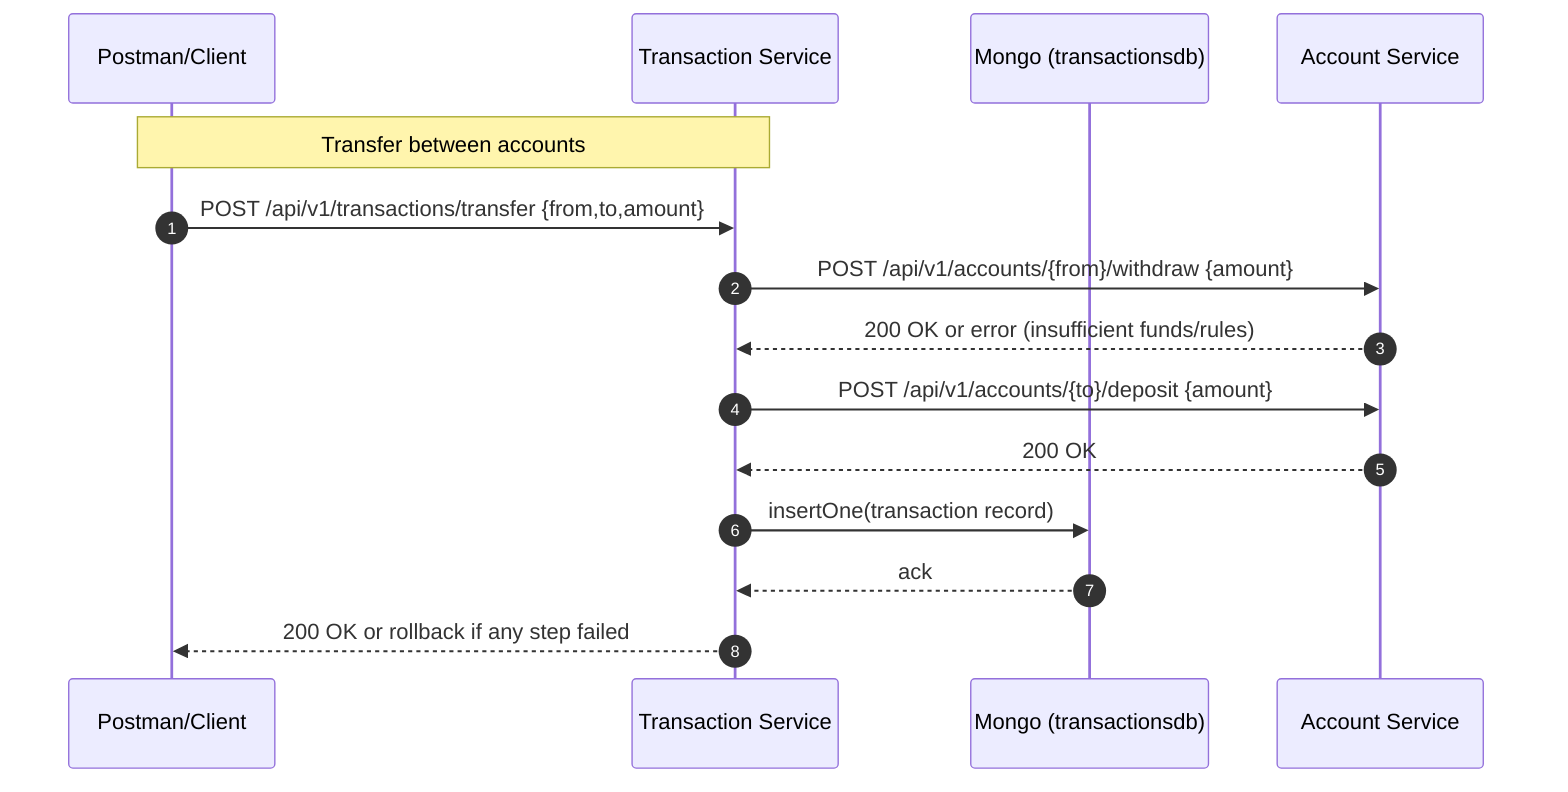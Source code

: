 %% transaction-seq.mmd
sequenceDiagram
    autonumber
    participant PM as Postman/Client
    participant TS as Transaction Service
    participant DB as Mongo (transactionsdb)
    participant AS as Account Service

    Note over PM,TS: Transfer between accounts

    PM->>TS: POST /api/v1/transactions/transfer {from,to,amount}
    TS->>AS: POST /api/v1/accounts/{from}/withdraw {amount}
    AS-->>TS: 200 OK or error (insufficient funds/rules)
    TS->>AS: POST /api/v1/accounts/{to}/deposit {amount}
    AS-->>TS: 200 OK
    TS->>DB: insertOne(transaction record)
    DB-->>TS: ack
    TS-->>PM: 200 OK or rollback if any step failed